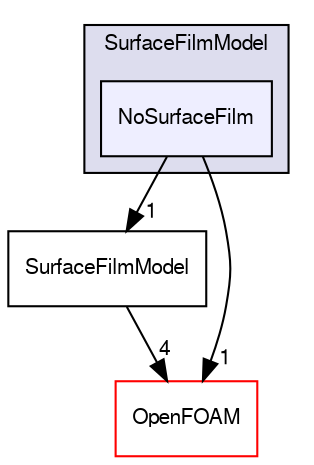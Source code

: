 digraph "src/lagrangian/intermediate/submodels/Kinematic/SurfaceFilmModel/NoSurfaceFilm" {
  bgcolor=transparent;
  compound=true
  node [ fontsize="10", fontname="FreeSans"];
  edge [ labelfontsize="10", labelfontname="FreeSans"];
  subgraph clusterdir_61f31c0882508a16d1a835320fc3ef77 {
    graph [ bgcolor="#ddddee", pencolor="black", label="SurfaceFilmModel" fontname="FreeSans", fontsize="10", URL="dir_61f31c0882508a16d1a835320fc3ef77.html"]
  dir_e989ea7a0d5cd18a9c2f79d5e66b624e [shape=box, label="NoSurfaceFilm", style="filled", fillcolor="#eeeeff", pencolor="black", URL="dir_e989ea7a0d5cd18a9c2f79d5e66b624e.html"];
  }
  dir_9251fc38330bb3ea9023962da3b28e23 [shape=box label="SurfaceFilmModel" URL="dir_9251fc38330bb3ea9023962da3b28e23.html"];
  dir_c5473ff19b20e6ec4dfe5c310b3778a8 [shape=box label="OpenFOAM" color="red" URL="dir_c5473ff19b20e6ec4dfe5c310b3778a8.html"];
  dir_9251fc38330bb3ea9023962da3b28e23->dir_c5473ff19b20e6ec4dfe5c310b3778a8 [headlabel="4", labeldistance=1.5 headhref="dir_001396_001732.html"];
  dir_e989ea7a0d5cd18a9c2f79d5e66b624e->dir_9251fc38330bb3ea9023962da3b28e23 [headlabel="1", labeldistance=1.5 headhref="dir_001395_001396.html"];
  dir_e989ea7a0d5cd18a9c2f79d5e66b624e->dir_c5473ff19b20e6ec4dfe5c310b3778a8 [headlabel="1", labeldistance=1.5 headhref="dir_001395_001732.html"];
}
